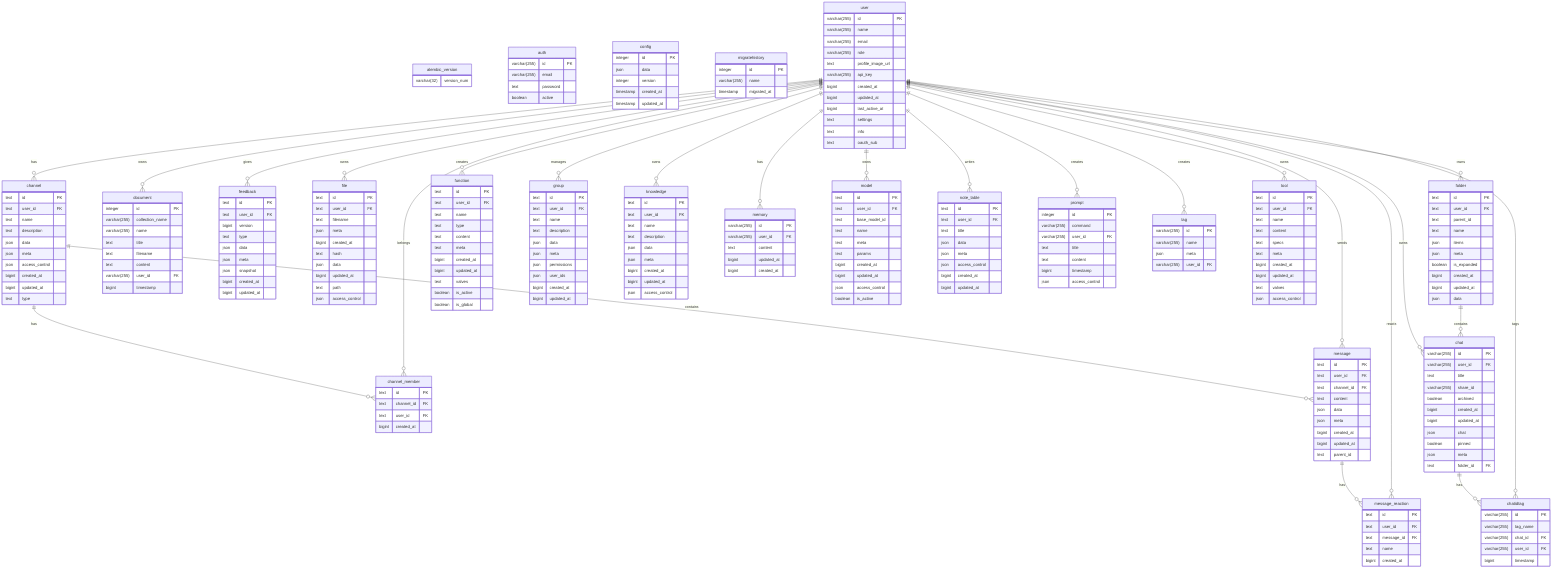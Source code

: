 erDiagram
    alembic_version {
        varchar(32) version_num
    }

    auth {
        varchar(255) id PK
        varchar(255) email
        text password
        boolean active
    }

    channel {
        text id PK
        text user_id FK
        text name
        text description
        json data
        json meta
        json access_control
        bigint created_at
        bigint updated_at
        text type
    }

    channel_member {
        text id PK
        text channel_id FK
        text user_id FK
        bigint created_at
    }

    chat {
        varchar(255) id PK
        varchar(255) user_id FK
        text title
        varchar(255) share_id
        boolean archived
        bigint created_at
        bigint updated_at
        json chat
        boolean pinned
        json meta
        text folder_id FK
    }

    chatidtag {
        varchar(255) id PK
        varchar(255) tag_name
        varchar(255) chat_id FK
        varchar(255) user_id FK
        bigint timestamp
    }

    config {
        integer id PK
        json data
        integer version
        timestamp created_at
        timestamp updated_at
    }

    document {
        integer id PK
        varchar(255) collection_name
        varchar(255) name
        text title
        text filename
        text content
        varchar(255) user_id FK
        bigint timestamp
    }

    feedback {
        text id PK
        text user_id FK
        bigint version
        text type
        json data
        json meta
        json snapshot
        bigint created_at
        bigint updated_at
    }

    file {
        text id PK
        text user_id FK
        text filename
        json meta
        bigint created_at
        text hash
        json data
        bigint updated_at
        text path
        json access_control
    }

    folder {
        text id PK
        text user_id FK
        text parent_id
        text name
        json items
        json meta
        boolean is_expanded
        bigint created_at
        bigint updated_at
        json data
    }

    function {
        text id PK
        text user_id FK
        text name
        text type
        text content
        text meta
        bigint created_at
        bigint updated_at
        text valves
        boolean is_active
        boolean is_global
    }

    group {
        text id PK
        text user_id FK
        text name
        text description
        json data
        json meta
        json permissions
        json user_ids
        bigint created_at
        bigint updated_at
    }

    knowledge {
        text id PK
        text user_id FK
        text name
        text description
        json data
        json meta
        bigint created_at
        bigint updated_at
        json access_control
    }

    memory {
        varchar(255) id PK
        varchar(255) user_id FK
        text content
        bigint updated_at
        bigint created_at
    }

    message {
        text id PK
        text user_id FK
        text channel_id FK
        text content
        json data
        json meta
        bigint created_at
        bigint updated_at
        text parent_id
    }

    message_reaction {
        text id PK
        text user_id FK
        text message_id FK
        text name
        bigint created_at
    }

    migratehistory {
        integer id PK
        varchar(255) name
        timestamp migrated_at
    }

    model {
        text id PK
        text user_id FK
        text base_model_id
        text name
        text meta
        text params
        bigint created_at
        bigint updated_at
        json access_control
        boolean is_active
    }

    note_table {
        text id PK
        text user_id FK
        text title
        json data
        json meta
        json access_control
        bigint created_at
        bigint updated_at
    }

    prompt {
        integer id PK
        varchar(255) command
        varchar(255) user_id FK
        text title
        text content
        bigint timestamp
        json access_control
    }

    tag {
        varchar(255) id PK
        varchar(255) name
        json meta
        varchar(255) user_id FK
    }

    tool {
        text id PK
        text user_id FK
        text name
        text content
        text specs
        text meta
        bigint created_at
        bigint updated_at
        text valves
        json access_control
    }

    user {
        varchar(255) id PK
        varchar(255) name
        varchar(255) email
        varchar(255) role
        text profile_image_url
        varchar(255) api_key
        bigint created_at
        bigint updated_at
        bigint last_active_at
        text settings
        text info
        text oauth_sub
    }

    user ||--o{ channel : "has"
    channel ||--o{ channel_member : "has"
    user ||--o{ channel_member : "belongs"
    user ||--o{ chat : "owns"
    folder ||--o{ chat : "contains"
    chat ||--o{ chatidtag : "has"
    user ||--o{ chatidtag : "tags"
    user ||--o{ document : "owns"
    user ||--o{ feedback : "gives"
    user ||--o{ file : "owns"
    user ||--o{ folder : "owns"
    user ||--o{ function : "creates"
    user ||--o{ group : "manages"
    user ||--o{ knowledge : "owns"
    user ||--o{ memory : "has"
    channel ||--o{ message : "contains"
    user ||--o{ message : "sends"
    message ||--o{ message_reaction : "has"
    user ||--o{ message_reaction : "reacts"
    user ||--o{ model : "owns"
    user ||--o{ note_table : "writes"
    user ||--o{ prompt : "creates"
    user ||--o{ tag : "creates"
    user ||--o{ tool : "owns"